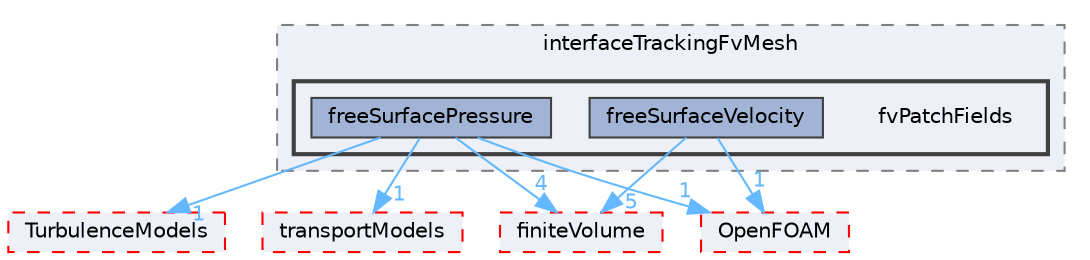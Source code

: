 digraph "src/dynamicFaMesh/interfaceTrackingFvMesh/fvPatchFields"
{
 // LATEX_PDF_SIZE
  bgcolor="transparent";
  edge [fontname=Helvetica,fontsize=10,labelfontname=Helvetica,labelfontsize=10];
  node [fontname=Helvetica,fontsize=10,shape=box,height=0.2,width=0.4];
  compound=true
  subgraph clusterdir_34ca9536a2dd6203973d129ecc06a76d {
    graph [ bgcolor="#edf0f7", pencolor="grey50", label="interfaceTrackingFvMesh", fontname=Helvetica,fontsize=10 style="filled,dashed", URL="dir_34ca9536a2dd6203973d129ecc06a76d.html",tooltip=""]
  subgraph clusterdir_f6119a15fc15eda15c6b82fd2d64c793 {
    graph [ bgcolor="#edf0f7", pencolor="grey25", label="", fontname=Helvetica,fontsize=10 style="filled,bold", URL="dir_f6119a15fc15eda15c6b82fd2d64c793.html",tooltip=""]
    dir_f6119a15fc15eda15c6b82fd2d64c793 [shape=plaintext, label="fvPatchFields"];
  dir_1b2a6312217f97429683813a13c90bea [label="freeSurfacePressure", fillcolor="#a2b4d6", color="grey25", style="filled", URL="dir_1b2a6312217f97429683813a13c90bea.html",tooltip=""];
  dir_3a46b178a9ce0eeec7cfac5c136a7742 [label="freeSurfaceVelocity", fillcolor="#a2b4d6", color="grey25", style="filled", URL="dir_3a46b178a9ce0eeec7cfac5c136a7742.html",tooltip=""];
  }
  }
  dir_1eda626aeac0f0ad2848c36acaa5d501 [label="TurbulenceModels", fillcolor="#edf0f7", color="red", style="filled,dashed", URL="dir_1eda626aeac0f0ad2848c36acaa5d501.html",tooltip=""];
  dir_9415e59289a6feeb24164dafa70a594f [label="transportModels", fillcolor="#edf0f7", color="red", style="filled,dashed", URL="dir_9415e59289a6feeb24164dafa70a594f.html",tooltip=""];
  dir_9bd15774b555cf7259a6fa18f99fe99b [label="finiteVolume", fillcolor="#edf0f7", color="red", style="filled,dashed", URL="dir_9bd15774b555cf7259a6fa18f99fe99b.html",tooltip=""];
  dir_c5473ff19b20e6ec4dfe5c310b3778a8 [label="OpenFOAM", fillcolor="#edf0f7", color="red", style="filled,dashed", URL="dir_c5473ff19b20e6ec4dfe5c310b3778a8.html",tooltip=""];
  dir_1b2a6312217f97429683813a13c90bea->dir_1eda626aeac0f0ad2848c36acaa5d501 [headlabel="1", labeldistance=1.5 headhref="dir_001494_004143.html" href="dir_001494_004143.html" color="steelblue1" fontcolor="steelblue1"];
  dir_1b2a6312217f97429683813a13c90bea->dir_9415e59289a6feeb24164dafa70a594f [headlabel="1", labeldistance=1.5 headhref="dir_001494_004112.html" href="dir_001494_004112.html" color="steelblue1" fontcolor="steelblue1"];
  dir_1b2a6312217f97429683813a13c90bea->dir_9bd15774b555cf7259a6fa18f99fe99b [headlabel="4", labeldistance=1.5 headhref="dir_001494_001387.html" href="dir_001494_001387.html" color="steelblue1" fontcolor="steelblue1"];
  dir_1b2a6312217f97429683813a13c90bea->dir_c5473ff19b20e6ec4dfe5c310b3778a8 [headlabel="1", labeldistance=1.5 headhref="dir_001494_002695.html" href="dir_001494_002695.html" color="steelblue1" fontcolor="steelblue1"];
  dir_3a46b178a9ce0eeec7cfac5c136a7742->dir_9bd15774b555cf7259a6fa18f99fe99b [headlabel="5", labeldistance=1.5 headhref="dir_001495_001387.html" href="dir_001495_001387.html" color="steelblue1" fontcolor="steelblue1"];
  dir_3a46b178a9ce0eeec7cfac5c136a7742->dir_c5473ff19b20e6ec4dfe5c310b3778a8 [headlabel="1", labeldistance=1.5 headhref="dir_001495_002695.html" href="dir_001495_002695.html" color="steelblue1" fontcolor="steelblue1"];
}
